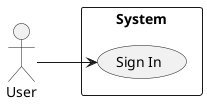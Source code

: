 @startuml


actor "User"

left to right direction
rectangle "System"{

    "User" --> (Sign In)

}

@enduml
